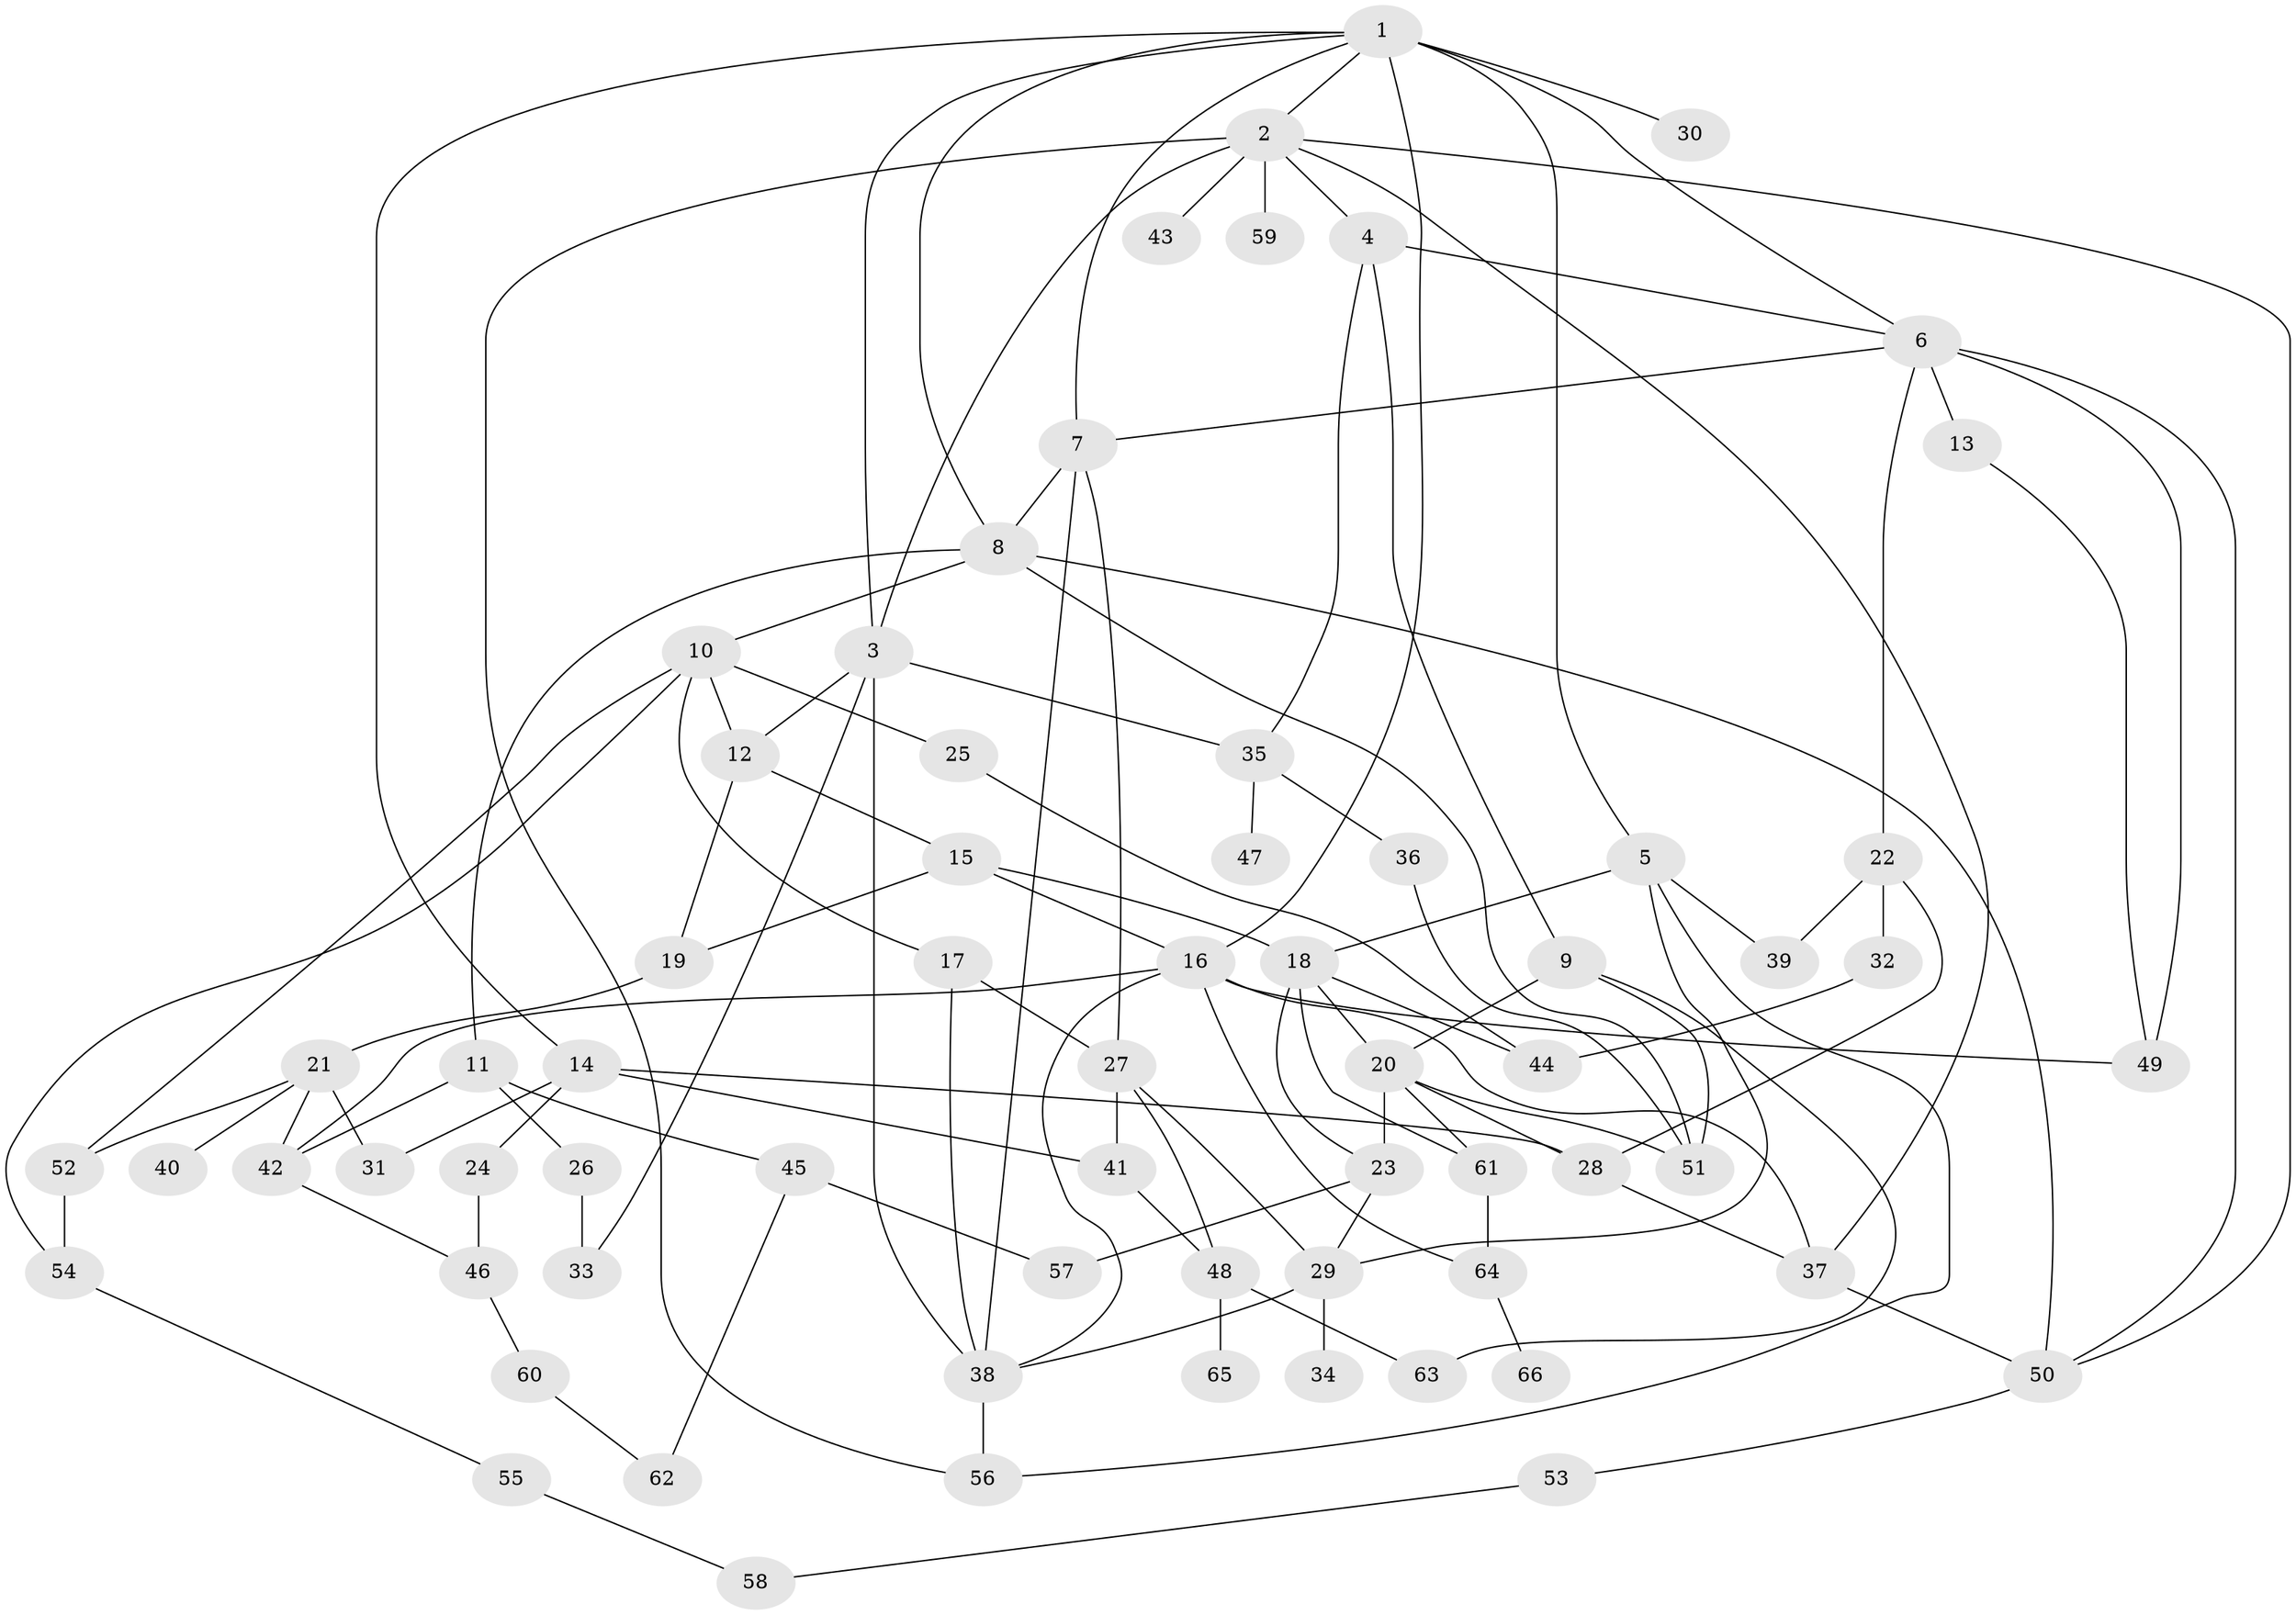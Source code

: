 // original degree distribution, {10: 0.007575757575757576, 6: 0.022727272727272728, 7: 0.015151515151515152, 3: 0.24242424242424243, 5: 0.08333333333333333, 4: 0.14393939393939395, 1: 0.1893939393939394, 2: 0.29545454545454547}
// Generated by graph-tools (version 1.1) at 2025/34/03/09/25 02:34:23]
// undirected, 66 vertices, 115 edges
graph export_dot {
graph [start="1"]
  node [color=gray90,style=filled];
  1;
  2;
  3;
  4;
  5;
  6;
  7;
  8;
  9;
  10;
  11;
  12;
  13;
  14;
  15;
  16;
  17;
  18;
  19;
  20;
  21;
  22;
  23;
  24;
  25;
  26;
  27;
  28;
  29;
  30;
  31;
  32;
  33;
  34;
  35;
  36;
  37;
  38;
  39;
  40;
  41;
  42;
  43;
  44;
  45;
  46;
  47;
  48;
  49;
  50;
  51;
  52;
  53;
  54;
  55;
  56;
  57;
  58;
  59;
  60;
  61;
  62;
  63;
  64;
  65;
  66;
  1 -- 2 [weight=1.0];
  1 -- 3 [weight=1.0];
  1 -- 5 [weight=1.0];
  1 -- 6 [weight=1.0];
  1 -- 7 [weight=1.0];
  1 -- 8 [weight=1.0];
  1 -- 14 [weight=1.0];
  1 -- 16 [weight=2.0];
  1 -- 30 [weight=1.0];
  2 -- 3 [weight=1.0];
  2 -- 4 [weight=1.0];
  2 -- 37 [weight=1.0];
  2 -- 43 [weight=1.0];
  2 -- 50 [weight=1.0];
  2 -- 56 [weight=1.0];
  2 -- 59 [weight=2.0];
  3 -- 12 [weight=1.0];
  3 -- 33 [weight=1.0];
  3 -- 35 [weight=1.0];
  3 -- 38 [weight=1.0];
  4 -- 6 [weight=1.0];
  4 -- 9 [weight=1.0];
  4 -- 35 [weight=1.0];
  5 -- 18 [weight=1.0];
  5 -- 29 [weight=1.0];
  5 -- 39 [weight=1.0];
  5 -- 56 [weight=1.0];
  6 -- 7 [weight=1.0];
  6 -- 13 [weight=2.0];
  6 -- 22 [weight=1.0];
  6 -- 49 [weight=1.0];
  6 -- 50 [weight=1.0];
  7 -- 8 [weight=1.0];
  7 -- 27 [weight=1.0];
  7 -- 38 [weight=1.0];
  8 -- 10 [weight=1.0];
  8 -- 11 [weight=1.0];
  8 -- 50 [weight=1.0];
  8 -- 51 [weight=1.0];
  9 -- 20 [weight=1.0];
  9 -- 51 [weight=1.0];
  9 -- 63 [weight=1.0];
  10 -- 12 [weight=1.0];
  10 -- 17 [weight=1.0];
  10 -- 25 [weight=1.0];
  10 -- 52 [weight=1.0];
  10 -- 54 [weight=1.0];
  11 -- 26 [weight=1.0];
  11 -- 42 [weight=1.0];
  11 -- 45 [weight=1.0];
  12 -- 15 [weight=1.0];
  12 -- 19 [weight=1.0];
  13 -- 49 [weight=1.0];
  14 -- 24 [weight=1.0];
  14 -- 28 [weight=1.0];
  14 -- 31 [weight=1.0];
  14 -- 41 [weight=1.0];
  15 -- 16 [weight=1.0];
  15 -- 18 [weight=1.0];
  15 -- 19 [weight=1.0];
  16 -- 37 [weight=1.0];
  16 -- 38 [weight=1.0];
  16 -- 42 [weight=1.0];
  16 -- 49 [weight=1.0];
  16 -- 64 [weight=1.0];
  17 -- 27 [weight=1.0];
  17 -- 38 [weight=1.0];
  18 -- 20 [weight=1.0];
  18 -- 23 [weight=1.0];
  18 -- 44 [weight=1.0];
  18 -- 61 [weight=1.0];
  19 -- 21 [weight=2.0];
  20 -- 23 [weight=1.0];
  20 -- 28 [weight=1.0];
  20 -- 51 [weight=1.0];
  20 -- 61 [weight=1.0];
  21 -- 31 [weight=1.0];
  21 -- 40 [weight=1.0];
  21 -- 42 [weight=1.0];
  21 -- 52 [weight=1.0];
  22 -- 28 [weight=1.0];
  22 -- 32 [weight=2.0];
  22 -- 39 [weight=1.0];
  23 -- 29 [weight=1.0];
  23 -- 57 [weight=1.0];
  24 -- 46 [weight=1.0];
  25 -- 44 [weight=1.0];
  26 -- 33 [weight=1.0];
  27 -- 29 [weight=1.0];
  27 -- 41 [weight=1.0];
  27 -- 48 [weight=1.0];
  28 -- 37 [weight=1.0];
  29 -- 34 [weight=1.0];
  29 -- 38 [weight=1.0];
  32 -- 44 [weight=1.0];
  35 -- 36 [weight=1.0];
  35 -- 47 [weight=1.0];
  36 -- 51 [weight=1.0];
  37 -- 50 [weight=2.0];
  38 -- 56 [weight=1.0];
  41 -- 48 [weight=1.0];
  42 -- 46 [weight=1.0];
  45 -- 57 [weight=1.0];
  45 -- 62 [weight=1.0];
  46 -- 60 [weight=1.0];
  48 -- 63 [weight=1.0];
  48 -- 65 [weight=1.0];
  50 -- 53 [weight=1.0];
  52 -- 54 [weight=1.0];
  53 -- 58 [weight=1.0];
  54 -- 55 [weight=1.0];
  55 -- 58 [weight=1.0];
  60 -- 62 [weight=1.0];
  61 -- 64 [weight=1.0];
  64 -- 66 [weight=1.0];
}
